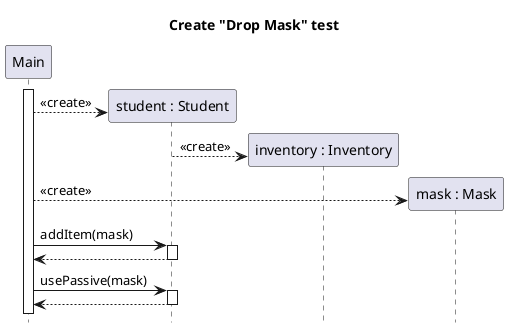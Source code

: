 @startuml student-drop-mask-create

title Create "Drop Mask" test 
hide footbox

participant "Main" as main
participant "student : Student" as stu
participant "inventory : Inventory" as inv
participant "mask : Mask" as mask

main++
create stu
main --> stu  : <<create>>
create inv
stu --> inv : <<create>>
create mask
main --> mask : <<create>>
main -> stu ++: addItem(mask)
return
main -> stu ++: usePassive(mask)
return


@enduml
